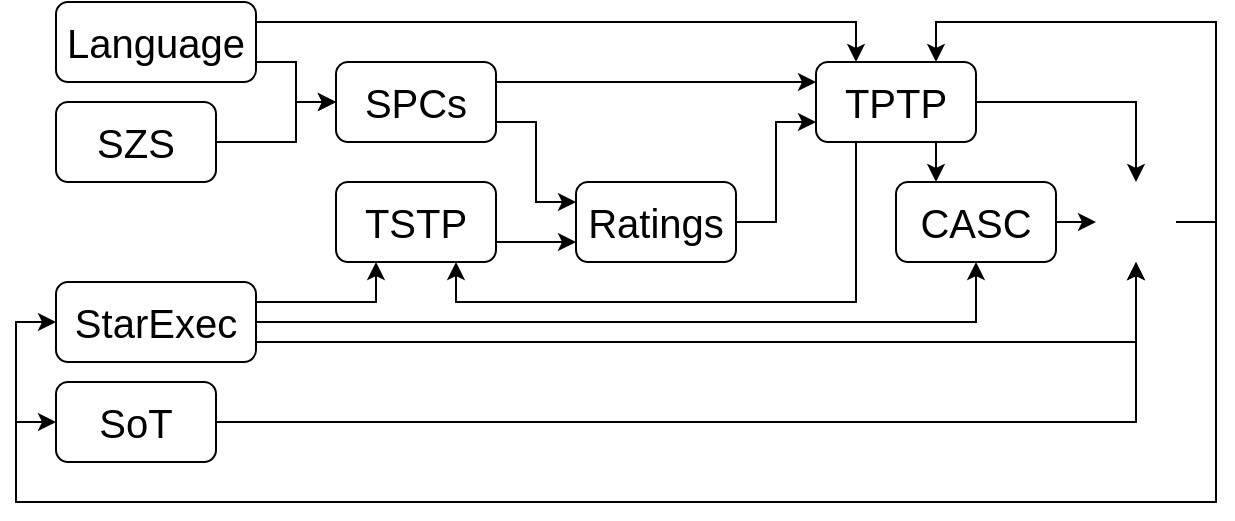 <mxfile version="23.0.2" type="device">
  <diagram name="Page-1" id="uqgvIvUCK6CzbPvATyQK">
    <mxGraphModel dx="1114" dy="854" grid="1" gridSize="10" guides="1" tooltips="1" connect="1" arrows="1" fold="1" page="1" pageScale="1" pageWidth="1100" pageHeight="850" math="0" shadow="0">
      <root>
        <mxCell id="0" />
        <mxCell id="1" parent="0" />
        <mxCell id="HshRdWOyy7-usdvPD1zY-7" value="" style="group" parent="1" vertex="1" connectable="0">
          <mxGeometry x="540" y="190" width="80" height="40" as="geometry" />
        </mxCell>
        <mxCell id="HshRdWOyy7-usdvPD1zY-4" value="" style="rounded=1;whiteSpace=wrap;html=1;" parent="HshRdWOyy7-usdvPD1zY-7" vertex="1">
          <mxGeometry width="80" height="40" as="geometry" />
        </mxCell>
        <mxCell id="HshRdWOyy7-usdvPD1zY-6" value="&lt;font style=&quot;font-size: 20px;&quot;&gt;CASC&lt;/font&gt;" style="text;html=1;strokeColor=none;fillColor=none;align=center;verticalAlign=middle;whiteSpace=wrap;rounded=0;" parent="HshRdWOyy7-usdvPD1zY-7" vertex="1">
          <mxGeometry x="10" y="5" width="60" height="30" as="geometry" />
        </mxCell>
        <mxCell id="HshRdWOyy7-usdvPD1zY-8" value="" style="group" parent="1" vertex="1" connectable="0">
          <mxGeometry x="260" y="190" width="80" height="40" as="geometry" />
        </mxCell>
        <mxCell id="HshRdWOyy7-usdvPD1zY-9" value="" style="rounded=1;whiteSpace=wrap;html=1;" parent="HshRdWOyy7-usdvPD1zY-8" vertex="1">
          <mxGeometry width="80" height="40" as="geometry" />
        </mxCell>
        <mxCell id="HshRdWOyy7-usdvPD1zY-10" value="&lt;font style=&quot;font-size: 20px;&quot;&gt;TSTP&lt;/font&gt;" style="text;html=1;strokeColor=none;fillColor=none;align=center;verticalAlign=middle;whiteSpace=wrap;rounded=0;" parent="HshRdWOyy7-usdvPD1zY-8" vertex="1">
          <mxGeometry x="10" y="5" width="60" height="30" as="geometry" />
        </mxCell>
        <mxCell id="HshRdWOyy7-usdvPD1zY-11" value="" style="group" parent="1" vertex="1" connectable="0">
          <mxGeometry x="500" y="130" width="80" height="40" as="geometry" />
        </mxCell>
        <mxCell id="HshRdWOyy7-usdvPD1zY-12" value="" style="rounded=1;whiteSpace=wrap;html=1;" parent="HshRdWOyy7-usdvPD1zY-11" vertex="1">
          <mxGeometry width="80" height="40" as="geometry" />
        </mxCell>
        <mxCell id="HshRdWOyy7-usdvPD1zY-13" value="&lt;font style=&quot;font-size: 20px;&quot;&gt;TPTP&lt;/font&gt;" style="text;html=1;strokeColor=none;fillColor=none;align=center;verticalAlign=middle;whiteSpace=wrap;rounded=0;" parent="HshRdWOyy7-usdvPD1zY-11" vertex="1">
          <mxGeometry x="10" y="5" width="60" height="30" as="geometry" />
        </mxCell>
        <mxCell id="HshRdWOyy7-usdvPD1zY-14" value="" style="group" parent="1" vertex="1" connectable="0">
          <mxGeometry x="380" y="190" width="80" height="40" as="geometry" />
        </mxCell>
        <mxCell id="HshRdWOyy7-usdvPD1zY-15" value="" style="rounded=1;whiteSpace=wrap;html=1;" parent="HshRdWOyy7-usdvPD1zY-14" vertex="1">
          <mxGeometry width="80" height="40" as="geometry" />
        </mxCell>
        <mxCell id="HshRdWOyy7-usdvPD1zY-16" value="&lt;font style=&quot;font-size: 20px;&quot;&gt;Ratings&lt;/font&gt;" style="text;html=1;strokeColor=none;fillColor=none;align=center;verticalAlign=middle;whiteSpace=wrap;rounded=0;" parent="HshRdWOyy7-usdvPD1zY-14" vertex="1">
          <mxGeometry x="10" y="5" width="60" height="30" as="geometry" />
        </mxCell>
        <mxCell id="HshRdWOyy7-usdvPD1zY-17" value="" style="group" parent="1" vertex="1" connectable="0">
          <mxGeometry x="120" y="100" width="100" height="40" as="geometry" />
        </mxCell>
        <mxCell id="HshRdWOyy7-usdvPD1zY-18" value="" style="rounded=1;whiteSpace=wrap;html=1;" parent="HshRdWOyy7-usdvPD1zY-17" vertex="1">
          <mxGeometry width="100" height="40" as="geometry" />
        </mxCell>
        <mxCell id="HshRdWOyy7-usdvPD1zY-19" value="&lt;font style=&quot;font-size: 20px;&quot;&gt;Language&lt;/font&gt;" style="text;html=1;strokeColor=none;fillColor=none;align=center;verticalAlign=middle;whiteSpace=wrap;rounded=0;" parent="HshRdWOyy7-usdvPD1zY-17" vertex="1">
          <mxGeometry x="20" y="5" width="60" height="30" as="geometry" />
        </mxCell>
        <mxCell id="HshRdWOyy7-usdvPD1zY-20" value="" style="group" parent="1" vertex="1" connectable="0">
          <mxGeometry x="120" y="290" width="80" height="40" as="geometry" />
        </mxCell>
        <mxCell id="HshRdWOyy7-usdvPD1zY-21" value="" style="rounded=1;whiteSpace=wrap;html=1;" parent="HshRdWOyy7-usdvPD1zY-20" vertex="1">
          <mxGeometry width="80" height="40" as="geometry" />
        </mxCell>
        <mxCell id="HshRdWOyy7-usdvPD1zY-22" value="&lt;font style=&quot;font-size: 20px;&quot;&gt;SoT&lt;/font&gt;" style="text;html=1;strokeColor=none;fillColor=none;align=center;verticalAlign=middle;whiteSpace=wrap;rounded=0;" parent="HshRdWOyy7-usdvPD1zY-20" vertex="1">
          <mxGeometry x="10" y="5" width="60" height="30" as="geometry" />
        </mxCell>
        <mxCell id="HshRdWOyy7-usdvPD1zY-23" value="" style="group" parent="1" vertex="1" connectable="0">
          <mxGeometry x="260" y="130" width="80" height="40" as="geometry" />
        </mxCell>
        <mxCell id="HshRdWOyy7-usdvPD1zY-24" value="" style="rounded=1;whiteSpace=wrap;html=1;" parent="HshRdWOyy7-usdvPD1zY-23" vertex="1">
          <mxGeometry width="80" height="40" as="geometry" />
        </mxCell>
        <mxCell id="HshRdWOyy7-usdvPD1zY-25" value="&lt;font style=&quot;font-size: 20px;&quot;&gt;SPCs&lt;/font&gt;" style="text;html=1;strokeColor=none;fillColor=none;align=center;verticalAlign=middle;whiteSpace=wrap;rounded=0;" parent="HshRdWOyy7-usdvPD1zY-23" vertex="1">
          <mxGeometry x="10" y="5" width="60" height="30" as="geometry" />
        </mxCell>
        <mxCell id="HshRdWOyy7-usdvPD1zY-26" value="" style="group" parent="1" vertex="1" connectable="0">
          <mxGeometry x="120" y="150" width="80" height="40" as="geometry" />
        </mxCell>
        <mxCell id="HshRdWOyy7-usdvPD1zY-27" value="" style="rounded=1;whiteSpace=wrap;html=1;" parent="HshRdWOyy7-usdvPD1zY-26" vertex="1">
          <mxGeometry width="80" height="40" as="geometry" />
        </mxCell>
        <mxCell id="HshRdWOyy7-usdvPD1zY-28" value="&lt;font style=&quot;font-size: 20px;&quot;&gt;SZS&lt;/font&gt;" style="text;html=1;strokeColor=none;fillColor=none;align=center;verticalAlign=middle;whiteSpace=wrap;rounded=0;" parent="HshRdWOyy7-usdvPD1zY-26" vertex="1">
          <mxGeometry x="10" y="5" width="60" height="30" as="geometry" />
        </mxCell>
        <mxCell id="HshRdWOyy7-usdvPD1zY-33" value="" style="group" parent="1" vertex="1" connectable="0">
          <mxGeometry x="120" y="240" width="100" height="40" as="geometry" />
        </mxCell>
        <mxCell id="HshRdWOyy7-usdvPD1zY-31" value="" style="rounded=1;whiteSpace=wrap;html=1;" parent="HshRdWOyy7-usdvPD1zY-33" vertex="1">
          <mxGeometry width="100" height="40" as="geometry" />
        </mxCell>
        <mxCell id="HshRdWOyy7-usdvPD1zY-32" value="&lt;font style=&quot;font-size: 20px;&quot;&gt;StarExec&lt;/font&gt;" style="text;html=1;strokeColor=none;fillColor=none;align=center;verticalAlign=middle;whiteSpace=wrap;rounded=0;" parent="HshRdWOyy7-usdvPD1zY-33" vertex="1">
          <mxGeometry x="20" y="5" width="60" height="30" as="geometry" />
        </mxCell>
        <mxCell id="HshRdWOyy7-usdvPD1zY-38" style="edgeStyle=orthogonalEdgeStyle;rounded=0;orthogonalLoop=1;jettySize=auto;html=1;exitX=1;exitY=0.5;exitDx=0;exitDy=0;entryX=0.25;entryY=1;entryDx=0;entryDy=0;" parent="1" source="HshRdWOyy7-usdvPD1zY-31" target="HshRdWOyy7-usdvPD1zY-9" edge="1">
          <mxGeometry relative="1" as="geometry">
            <Array as="points">
              <mxPoint x="220" y="250" />
              <mxPoint x="280" y="250" />
            </Array>
          </mxGeometry>
        </mxCell>
        <mxCell id="HshRdWOyy7-usdvPD1zY-39" style="edgeStyle=orthogonalEdgeStyle;rounded=0;orthogonalLoop=1;jettySize=auto;html=1;exitX=1;exitY=0.5;exitDx=0;exitDy=0;" parent="1" edge="1">
          <mxGeometry relative="1" as="geometry">
            <mxPoint x="220" y="255" as="sourcePoint" />
            <mxPoint x="580" y="230" as="targetPoint" />
            <Array as="points">
              <mxPoint x="220" y="260" />
              <mxPoint x="580" y="260" />
              <mxPoint x="580" y="230" />
            </Array>
          </mxGeometry>
        </mxCell>
        <mxCell id="HshRdWOyy7-usdvPD1zY-43" style="edgeStyle=orthogonalEdgeStyle;rounded=0;orthogonalLoop=1;jettySize=auto;html=1;exitX=1;exitY=0.5;exitDx=0;exitDy=0;entryX=0.25;entryY=0;entryDx=0;entryDy=0;" parent="1" source="HshRdWOyy7-usdvPD1zY-18" target="HshRdWOyy7-usdvPD1zY-12" edge="1">
          <mxGeometry relative="1" as="geometry">
            <mxPoint x="280" y="120" as="sourcePoint" />
            <mxPoint x="500" y="120" as="targetPoint" />
            <Array as="points">
              <mxPoint x="220" y="110" />
              <mxPoint x="520" y="110" />
            </Array>
          </mxGeometry>
        </mxCell>
        <mxCell id="HshRdWOyy7-usdvPD1zY-48" style="edgeStyle=orthogonalEdgeStyle;rounded=0;orthogonalLoop=1;jettySize=auto;html=1;exitX=0.75;exitY=1;exitDx=0;exitDy=0;entryX=0.25;entryY=0;entryDx=0;entryDy=0;" parent="1" source="HshRdWOyy7-usdvPD1zY-12" target="HshRdWOyy7-usdvPD1zY-4" edge="1">
          <mxGeometry relative="1" as="geometry">
            <Array as="points">
              <mxPoint x="560" y="180" />
              <mxPoint x="560" y="180" />
            </Array>
          </mxGeometry>
        </mxCell>
        <mxCell id="HshRdWOyy7-usdvPD1zY-49" style="edgeStyle=orthogonalEdgeStyle;rounded=0;orthogonalLoop=1;jettySize=auto;html=1;exitX=1;exitY=0.5;exitDx=0;exitDy=0;" parent="1" source="HshRdWOyy7-usdvPD1zY-9" edge="1">
          <mxGeometry relative="1" as="geometry">
            <mxPoint x="380" y="220" as="targetPoint" />
            <Array as="points">
              <mxPoint x="340" y="220" />
              <mxPoint x="380" y="220" />
            </Array>
          </mxGeometry>
        </mxCell>
        <mxCell id="HshRdWOyy7-usdvPD1zY-51" style="edgeStyle=orthogonalEdgeStyle;rounded=0;orthogonalLoop=1;jettySize=auto;html=1;exitX=1;exitY=0.5;exitDx=0;exitDy=0;entryX=0;entryY=0.5;entryDx=0;entryDy=0;" parent="1" source="HshRdWOyy7-usdvPD1zY-18" target="HshRdWOyy7-usdvPD1zY-24" edge="1">
          <mxGeometry relative="1" as="geometry">
            <mxPoint x="250" y="160" as="targetPoint" />
            <Array as="points">
              <mxPoint x="220" y="130" />
              <mxPoint x="240" y="130" />
              <mxPoint x="240" y="150" />
            </Array>
          </mxGeometry>
        </mxCell>
        <mxCell id="HshRdWOyy7-usdvPD1zY-56" style="edgeStyle=orthogonalEdgeStyle;rounded=0;orthogonalLoop=1;jettySize=auto;html=1;exitX=1;exitY=0.5;exitDx=0;exitDy=0;entryX=0.5;entryY=1;entryDx=0;entryDy=0;" parent="1" target="HshRdWOyy7-usdvPD1zY-54" edge="1">
          <mxGeometry relative="1" as="geometry">
            <mxPoint x="660" y="240" as="targetPoint" />
            <Array as="points">
              <mxPoint x="200" y="310" />
              <mxPoint x="660" y="310" />
            </Array>
            <mxPoint x="200" y="320" as="sourcePoint" />
          </mxGeometry>
        </mxCell>
        <mxCell id="HshRdWOyy7-usdvPD1zY-63" style="edgeStyle=orthogonalEdgeStyle;rounded=0;orthogonalLoop=1;jettySize=auto;html=1;exitX=1;exitY=0.5;exitDx=0;exitDy=0;" parent="1" source="HshRdWOyy7-usdvPD1zY-27" target="HshRdWOyy7-usdvPD1zY-24" edge="1">
          <mxGeometry relative="1" as="geometry">
            <Array as="points">
              <mxPoint x="240" y="170" />
              <mxPoint x="240" y="150" />
            </Array>
          </mxGeometry>
        </mxCell>
        <mxCell id="HshRdWOyy7-usdvPD1zY-59" style="edgeStyle=orthogonalEdgeStyle;rounded=0;orthogonalLoop=1;jettySize=auto;html=1;exitX=1;exitY=0.5;exitDx=0;exitDy=0;entryX=0.5;entryY=0;entryDx=0;entryDy=0;" parent="1" source="HshRdWOyy7-usdvPD1zY-12" target="HshRdWOyy7-usdvPD1zY-54" edge="1">
          <mxGeometry relative="1" as="geometry">
            <mxPoint x="640.0" y="260" as="targetPoint" />
            <Array as="points">
              <mxPoint x="660" y="150" />
            </Array>
          </mxGeometry>
        </mxCell>
        <mxCell id="HshRdWOyy7-usdvPD1zY-64" style="edgeStyle=orthogonalEdgeStyle;rounded=0;orthogonalLoop=1;jettySize=auto;html=1;exitX=1;exitY=0.5;exitDx=0;exitDy=0;entryX=0;entryY=0.25;entryDx=0;entryDy=0;" parent="1" source="HshRdWOyy7-usdvPD1zY-24" target="HshRdWOyy7-usdvPD1zY-15" edge="1">
          <mxGeometry relative="1" as="geometry">
            <mxPoint x="400" y="190" as="targetPoint" />
            <Array as="points">
              <mxPoint x="340" y="160" />
              <mxPoint x="360" y="160" />
              <mxPoint x="360" y="200" />
            </Array>
          </mxGeometry>
        </mxCell>
        <mxCell id="EjhESEpVY920cTEGRdwG-1" style="edgeStyle=orthogonalEdgeStyle;rounded=0;orthogonalLoop=1;jettySize=auto;html=1;exitX=1;exitY=0.5;exitDx=0;exitDy=0;entryX=0.75;entryY=0;entryDx=0;entryDy=0;" parent="1" source="HshRdWOyy7-usdvPD1zY-54" target="HshRdWOyy7-usdvPD1zY-12" edge="1">
          <mxGeometry relative="1" as="geometry" />
        </mxCell>
        <mxCell id="1_SZiW82AIT0Dpd4MgSM-1" style="edgeStyle=orthogonalEdgeStyle;rounded=0;orthogonalLoop=1;jettySize=auto;html=1;exitX=1;exitY=0.5;exitDx=0;exitDy=0;entryX=0;entryY=0.5;entryDx=0;entryDy=0;" edge="1" parent="1" source="HshRdWOyy7-usdvPD1zY-54" target="HshRdWOyy7-usdvPD1zY-31">
          <mxGeometry relative="1" as="geometry">
            <Array as="points">
              <mxPoint x="700" y="210" />
              <mxPoint x="700" y="350" />
              <mxPoint x="100" y="350" />
              <mxPoint x="100" y="260" />
            </Array>
          </mxGeometry>
        </mxCell>
        <mxCell id="1_SZiW82AIT0Dpd4MgSM-2" style="edgeStyle=orthogonalEdgeStyle;rounded=0;orthogonalLoop=1;jettySize=auto;html=1;exitX=1;exitY=0.5;exitDx=0;exitDy=0;entryX=0;entryY=0.5;entryDx=0;entryDy=0;" edge="1" parent="1" source="HshRdWOyy7-usdvPD1zY-54" target="HshRdWOyy7-usdvPD1zY-21">
          <mxGeometry relative="1" as="geometry">
            <Array as="points">
              <mxPoint x="700" y="210" />
              <mxPoint x="700" y="350" />
              <mxPoint x="100" y="350" />
              <mxPoint x="100" y="310" />
            </Array>
          </mxGeometry>
        </mxCell>
        <mxCell id="HshRdWOyy7-usdvPD1zY-54" value="" style="shape=image;verticalLabelPosition=bottom;labelBackgroundColor=default;verticalAlign=top;aspect=fixed;imageAspect=0;image=https://www.svgheart.com/wp-content/uploads/2023/02/smiley-2_430-430-min.png;direction=east;" parent="1" vertex="1">
          <mxGeometry x="640" y="190" width="40" height="40" as="geometry" />
        </mxCell>
        <mxCell id="HshRdWOyy7-usdvPD1zY-71" style="edgeStyle=orthogonalEdgeStyle;rounded=0;orthogonalLoop=1;jettySize=auto;html=1;entryX=0.5;entryY=1;entryDx=0;entryDy=0;" parent="1" target="HshRdWOyy7-usdvPD1zY-54" edge="1">
          <mxGeometry relative="1" as="geometry">
            <Array as="points">
              <mxPoint x="660" y="270" />
            </Array>
            <mxPoint x="220" y="270" as="sourcePoint" />
            <mxPoint x="660" y="290" as="targetPoint" />
          </mxGeometry>
        </mxCell>
        <mxCell id="S1UkLQnfoMR8gj00tsSk-3" style="edgeStyle=orthogonalEdgeStyle;rounded=0;orthogonalLoop=1;jettySize=auto;html=1;exitX=0.25;exitY=1;exitDx=0;exitDy=0;entryX=0.75;entryY=1;entryDx=0;entryDy=0;" parent="1" source="HshRdWOyy7-usdvPD1zY-12" target="HshRdWOyy7-usdvPD1zY-9" edge="1">
          <mxGeometry relative="1" as="geometry" />
        </mxCell>
        <mxCell id="S1UkLQnfoMR8gj00tsSk-5" style="edgeStyle=orthogonalEdgeStyle;rounded=0;orthogonalLoop=1;jettySize=auto;html=1;exitX=1;exitY=0.5;exitDx=0;exitDy=0;" parent="1" source="HshRdWOyy7-usdvPD1zY-24" edge="1">
          <mxGeometry relative="1" as="geometry">
            <mxPoint x="500" y="140" as="targetPoint" />
            <Array as="points">
              <mxPoint x="340" y="140" />
              <mxPoint x="500" y="140" />
            </Array>
          </mxGeometry>
        </mxCell>
        <mxCell id="S1UkLQnfoMR8gj00tsSk-6" style="edgeStyle=orthogonalEdgeStyle;rounded=0;orthogonalLoop=1;jettySize=auto;html=1;exitX=1;exitY=0.5;exitDx=0;exitDy=0;entryX=0;entryY=0.75;entryDx=0;entryDy=0;" parent="1" source="HshRdWOyy7-usdvPD1zY-15" target="HshRdWOyy7-usdvPD1zY-12" edge="1">
          <mxGeometry relative="1" as="geometry">
            <Array as="points">
              <mxPoint x="480" y="210" />
              <mxPoint x="480" y="160" />
            </Array>
          </mxGeometry>
        </mxCell>
        <mxCell id="S1UkLQnfoMR8gj00tsSk-8" style="edgeStyle=orthogonalEdgeStyle;rounded=0;orthogonalLoop=1;jettySize=auto;html=1;exitX=1;exitY=0.5;exitDx=0;exitDy=0;entryX=0;entryY=0.5;entryDx=0;entryDy=0;" parent="1" source="HshRdWOyy7-usdvPD1zY-4" target="HshRdWOyy7-usdvPD1zY-54" edge="1">
          <mxGeometry relative="1" as="geometry" />
        </mxCell>
      </root>
    </mxGraphModel>
  </diagram>
</mxfile>
